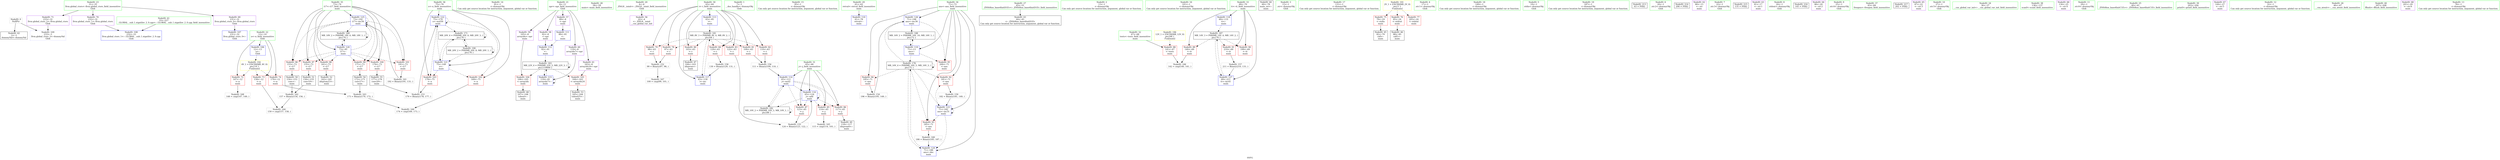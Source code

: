 digraph "SVFG" {
	label="SVFG";

	Node0x557a8c6df630 [shape=record,color=grey,label="{NodeID: 0\nNullPtr}"];
	Node0x557a8c6df630 -> Node0x557a8c6f9450[style=solid];
	Node0x557a8c6df630 -> Node0x557a8c6fa4b0[style=solid];
	Node0x557a8c6f9a60 [shape=record,color=red,label="{NodeID: 97\n155\<--73\n\<--i17\nmain\n}"];
	Node0x557a8c6f9a60 -> Node0x557a8c6fac20[style=solid];
	Node0x557a8c6e0da0 [shape=record,color=green,label="{NodeID: 14\n91\<--1\n\<--dummyObj\nCan only get source location for instruction, argument, global var or function.}"];
	Node0x557a8c6fa680 [shape=record,color=blue,label="{NodeID: 111\n89\<--91\n\<--\nmain\n}"];
	Node0x557a8c6fa680 -> Node0x557a8c6fa750[style=dashed];
	Node0x557a8c6f87d0 [shape=record,color=green,label="{NodeID: 28\n58\<--59\nmain\<--main_field_insensitive\n}"];
	Node0x557a8c6ff9c0 [shape=record,color=blue,label="{NodeID: 125\n73\<--192\ni17\<--inc34\nmain\n}"];
	Node0x557a8c6ff9c0 -> Node0x557a8c6f9990[style=dashed];
	Node0x557a8c6ff9c0 -> Node0x557a8c6f9a60[style=dashed];
	Node0x557a8c6ff9c0 -> Node0x557a8c6f9b30[style=dashed];
	Node0x557a8c6ff9c0 -> Node0x557a8c6f9c00[style=dashed];
	Node0x557a8c6ff9c0 -> Node0x557a8c6f9cd0[style=dashed];
	Node0x557a8c6ff9c0 -> Node0x557a8c6f9da0[style=dashed];
	Node0x557a8c6ff9c0 -> Node0x557a8c6ff9c0[style=dashed];
	Node0x557a8c6ff9c0 -> Node0x557a8c70d8e0[style=dashed];
	Node0x557a8c6f9450 [shape=record,color=black,label="{NodeID: 42\n2\<--3\ndummyVal\<--dummyVal\n}"];
	Node0x557a8c6fb030 [shape=record,color=purple,label="{NodeID: 56\n42\<--4\n\<--_ZStL8__ioinit\n__cxx_global_var_init\n}"];
	Node0x557a8c700fe0 [shape=record,color=grey,label="{NodeID: 153\n179 = Binary(178, 177, )\n}"];
	Node0x557a8c700fe0 -> Node0x557a8c6ff750[style=solid];
	Node0x557a8c6fbbc0 [shape=record,color=purple,label="{NodeID: 70\n232\<--31\nllvm.global_ctors_1\<--llvm.global_ctors\nGlob }"];
	Node0x557a8c6fbbc0 -> Node0x557a8c6fa3b0[style=solid];
	Node0x557a8c7024e0 [shape=record,color=grey,label="{NodeID: 167\n100 = cmp(99, 101, )\n}"];
	Node0x557a8c6fc780 [shape=record,color=red,label="{NodeID: 84\n129\<--63\n\<--i\nmain\n}"];
	Node0x557a8c6fc780 -> Node0x557a8c701760[style=solid];
	Node0x557a8c6de740 [shape=record,color=green,label="{NodeID: 1\n7\<--1\n__dso_handle\<--dummyObj\nGlob }"];
	Node0x557a8c70b0e0 [shape=record,color=black,label="{NodeID: 181\nMR_8V_3 = PHI(MR_8V_4, MR_8V_2, )\npts\{64 \}\n}"];
	Node0x557a8c70b0e0 -> Node0x557a8c6fc2a0[style=dashed];
	Node0x557a8c70b0e0 -> Node0x557a8c6fc370[style=dashed];
	Node0x557a8c70b0e0 -> Node0x557a8c6fc440[style=dashed];
	Node0x557a8c70b0e0 -> Node0x557a8c6fc510[style=dashed];
	Node0x557a8c70b0e0 -> Node0x557a8c6fc5e0[style=dashed];
	Node0x557a8c70b0e0 -> Node0x557a8c6fc6b0[style=dashed];
	Node0x557a8c70b0e0 -> Node0x557a8c6fc780[style=dashed];
	Node0x557a8c70b0e0 -> Node0x557a8c6ff340[style=dashed];
	Node0x557a8c6f9b30 [shape=record,color=red,label="{NodeID: 98\n161\<--73\n\<--i17\nmain\n}"];
	Node0x557a8c6f9b30 -> Node0x557a8c6facf0[style=solid];
	Node0x557a8c6e0e70 [shape=record,color=green,label="{NodeID: 15\n95\<--1\n\<--dummyObj\nCan only get source location for instruction, argument, global var or function.}"];
	Node0x557a8c6fa750 [shape=record,color=blue,label="{NodeID: 112\n92\<--91\n\<--\nmain\n}"];
	Node0x557a8c6fa750 -> Node0x557a8c70bae0[style=dashed];
	Node0x557a8c6f88d0 [shape=record,color=green,label="{NodeID: 29\n61\<--62\nretval\<--retval_field_insensitive\nmain\n}"];
	Node0x557a8c6f88d0 -> Node0x557a8c6fa5b0[style=solid];
	Node0x557a8c6ffa90 [shape=record,color=blue,label="{NodeID: 126\n71\<--196\nans\<--inc36\nmain\n}"];
	Node0x557a8c6ffa90 -> Node0x557a8c6fd070[style=dashed];
	Node0x557a8c6ffa90 -> Node0x557a8c70d3e0[style=dashed];
	Node0x557a8c6f9550 [shape=record,color=black,label="{NodeID: 43\n44\<--45\n\<--_ZNSt8ios_base4InitD1Ev\nCan only get source location for instruction, argument, global var or function.}"];
	Node0x557a8c6fb100 [shape=record,color=purple,label="{NodeID: 57\n89\<--8\n\<--npr\nmain\n}"];
	Node0x557a8c6fb100 -> Node0x557a8c6fa680[style=solid];
	Node0x557a8c701160 [shape=record,color=grey,label="{NodeID: 154\n196 = Binary(195, 149, )\n}"];
	Node0x557a8c701160 -> Node0x557a8c6ffa90[style=solid];
	Node0x557a8c6fbcc0 [shape=record,color=purple,label="{NodeID: 71\n233\<--31\nllvm.global_ctors_2\<--llvm.global_ctors\nGlob }"];
	Node0x557a8c6fbcc0 -> Node0x557a8c6fa4b0[style=solid];
	Node0x557a8c702660 [shape=record,color=grey,label="{NodeID: 168\n148 = cmp(147, 149, )\n}"];
	Node0x557a8c6fc850 [shape=record,color=red,label="{NodeID: 85\n114\<--65\n\<--j\nmain\n}"];
	Node0x557a8c6fc850 -> Node0x557a8c7021e0[style=solid];
	Node0x557a8c6dfc60 [shape=record,color=green,label="{NodeID: 2\n13\<--1\n\<--dummyObj\nCan only get source location for instruction, argument, global var or function.}"];
	Node0x557a8c70b5e0 [shape=record,color=black,label="{NodeID: 182\nMR_10V_2 = PHI(MR_10V_3, MR_10V_1, )\npts\{66 \}\n}"];
	Node0x557a8c70b5e0 -> Node0x557a8c6fa8f0[style=dashed];
	Node0x557a8c70b5e0 -> Node0x557a8c70b5e0[style=dashed];
	Node0x557a8c6f9c00 [shape=record,color=red,label="{NodeID: 99\n171\<--73\n\<--i17\nmain\n}"];
	Node0x557a8c6f9c00 -> Node0x557a8c6fae90[style=solid];
	Node0x557a8c6df850 [shape=record,color=green,label="{NodeID: 16\n101\<--1\n\<--dummyObj\nCan only get source location for instruction, argument, global var or function.}"];
	Node0x557a8c6fdf00 [shape=record,color=yellow,style=double,label="{NodeID: 196\n12V_1 = ENCHI(MR_12V_0)\npts\{68 \}\nFun[main]}"];
	Node0x557a8c6fdf00 -> Node0x557a8c6fcac0[style=dashed];
	Node0x557a8c6fa820 [shape=record,color=blue,label="{NodeID: 113\n63\<--95\ni\<--\nmain\n}"];
	Node0x557a8c6fa820 -> Node0x557a8c70b0e0[style=dashed];
	Node0x557a8c6f89a0 [shape=record,color=green,label="{NodeID: 30\n63\<--64\ni\<--i_field_insensitive\nmain\n}"];
	Node0x557a8c6f89a0 -> Node0x557a8c6fc2a0[style=solid];
	Node0x557a8c6f89a0 -> Node0x557a8c6fc370[style=solid];
	Node0x557a8c6f89a0 -> Node0x557a8c6fc440[style=solid];
	Node0x557a8c6f89a0 -> Node0x557a8c6fc510[style=solid];
	Node0x557a8c6f89a0 -> Node0x557a8c6fc5e0[style=solid];
	Node0x557a8c6f89a0 -> Node0x557a8c6fc6b0[style=solid];
	Node0x557a8c6f89a0 -> Node0x557a8c6fc780[style=solid];
	Node0x557a8c6f89a0 -> Node0x557a8c6fa820[style=solid];
	Node0x557a8c6f89a0 -> Node0x557a8c6ff340[style=solid];
	Node0x557a8c6ffb60 [shape=record,color=blue,label="{NodeID: 127\n69\<--211\ntt\<--inc41\nmain\n}"];
	Node0x557a8c6ffb60 -> Node0x557a8c70cee0[style=dashed];
	Node0x557a8c6f9650 [shape=record,color=black,label="{NodeID: 44\n60\<--78\nmain_ret\<--\nmain\n}"];
	Node0x557a8c6fb1d0 [shape=record,color=purple,label="{NodeID: 58\n92\<--8\n\<--npr\nmain\n}"];
	Node0x557a8c6fb1d0 -> Node0x557a8c6fa750[style=solid];
	Node0x557a8c7012e0 [shape=record,color=grey,label="{NodeID: 155\n124 = Binary(123, 122, )\n}"];
	Node0x557a8c7012e0 -> Node0x557a8c6ff270[style=solid];
	Node0x557a8c6fbdc0 [shape=record,color=red,label="{NodeID: 72\n147\<--12\n\<--n\nmain\n}"];
	Node0x557a8c6fbdc0 -> Node0x557a8c702660[style=solid];
	Node0x557a8c7027e0 [shape=record,color=grey,label="{NodeID: 169\n174 = cmp(169, 173, )\n}"];
	Node0x557a8c6fc920 [shape=record,color=red,label="{NodeID: 86\n117\<--65\n\<--j\nmain\n}"];
	Node0x557a8c6fc920 -> Node0x557a8c6faa80[style=solid];
	Node0x557a8c6dfcf0 [shape=record,color=green,label="{NodeID: 3\n15\<--1\n.str\<--dummyObj\nGlob }"];
	Node0x557a8c70bae0 [shape=record,color=black,label="{NodeID: 183\nMR_22V_4 = PHI(MR_22V_5, MR_22V_3, )\npts\{110000 \}\n}"];
	Node0x557a8c70bae0 -> Node0x557a8c6fa010[style=dashed];
	Node0x557a8c70bae0 -> Node0x557a8c6fa0e0[style=dashed];
	Node0x557a8c70bae0 -> Node0x557a8c6ff1a0[style=dashed];
	Node0x557a8c70bae0 -> Node0x557a8c70bae0[style=dashed];
	Node0x557a8c6f9cd0 [shape=record,color=red,label="{NodeID: 100\n176\<--73\n\<--i17\nmain\n}"];
	Node0x557a8c6f9cd0 -> Node0x557a8c6faf60[style=solid];
	Node0x557a8c6df920 [shape=record,color=green,label="{NodeID: 17\n131\<--1\n\<--dummyObj\nCan only get source location for instruction, argument, global var or function.}"];
	Node0x557a8c6fa8f0 [shape=record,color=blue,label="{NodeID: 114\n65\<--111\nj\<--mul2\nmain\n}"];
	Node0x557a8c6fa8f0 -> Node0x557a8c6fc850[style=dashed];
	Node0x557a8c6fa8f0 -> Node0x557a8c6fc920[style=dashed];
	Node0x557a8c6fa8f0 -> Node0x557a8c6fc9f0[style=dashed];
	Node0x557a8c6fa8f0 -> Node0x557a8c6ff270[style=dashed];
	Node0x557a8c6fa8f0 -> Node0x557a8c70b5e0[style=dashed];
	Node0x557a8c6f8a70 [shape=record,color=green,label="{NodeID: 31\n65\<--66\nj\<--j_field_insensitive\nmain\n}"];
	Node0x557a8c6f8a70 -> Node0x557a8c6fc850[style=solid];
	Node0x557a8c6f8a70 -> Node0x557a8c6fc920[style=solid];
	Node0x557a8c6f8a70 -> Node0x557a8c6fc9f0[style=solid];
	Node0x557a8c6f8a70 -> Node0x557a8c6fa8f0[style=solid];
	Node0x557a8c6f8a70 -> Node0x557a8c6ff270[style=solid];
	Node0x557a8c6f9720 [shape=record,color=black,label="{NodeID: 45\n82\<--79\ncall\<--\nmain\n}"];
	Node0x557a8c6fb2a0 [shape=record,color=purple,label="{NodeID: 59\n105\<--8\narrayidx\<--npr\nmain\n}"];
	Node0x557a8c6fb2a0 -> Node0x557a8c6fa010[style=solid];
	Node0x557a8c701460 [shape=record,color=grey,label="{NodeID: 156\n111 = Binary(109, 110, )\n}"];
	Node0x557a8c701460 -> Node0x557a8c6fa8f0[style=solid];
	Node0x557a8c6fbe90 [shape=record,color=red,label="{NodeID: 73\n158\<--12\n\<--n\nmain\n}"];
	Node0x557a8c6fbe90 -> Node0x557a8c702060[style=solid];
	Node0x557a8c6fc9f0 [shape=record,color=red,label="{NodeID: 87\n123\<--65\n\<--j\nmain\n}"];
	Node0x557a8c6fc9f0 -> Node0x557a8c7012e0[style=solid];
	Node0x557a8c6dffc0 [shape=record,color=green,label="{NodeID: 4\n17\<--1\n.str.1\<--dummyObj\nGlob }"];
	Node0x557a8c6f9da0 [shape=record,color=red,label="{NodeID: 101\n191\<--73\n\<--i17\nmain\n}"];
	Node0x557a8c6f9da0 -> Node0x557a8c701be0[style=solid];
	Node0x557a8c6df9f0 [shape=record,color=green,label="{NodeID: 18\n149\<--1\n\<--dummyObj\nCan only get source location for instruction, argument, global var or function.}"];
	Node0x557a8c6ff1a0 [shape=record,color=blue,label="{NodeID: 115\n119\<--91\narrayidx7\<--\nmain\n}"];
	Node0x557a8c6ff1a0 -> Node0x557a8c6ff1a0[style=dashed];
	Node0x557a8c6ff1a0 -> Node0x557a8c70bae0[style=dashed];
	Node0x557a8c6f8b40 [shape=record,color=green,label="{NodeID: 32\n67\<--68\ntests\<--tests_field_insensitive\nmain\n}"];
	Node0x557a8c6f8b40 -> Node0x557a8c6fcac0[style=solid];
	Node0x557a8c6f97f0 [shape=record,color=black,label="{NodeID: 46\n88\<--85\ncall1\<--\nmain\n}"];
	Node0x557a8c6fb370 [shape=record,color=purple,label="{NodeID: 60\n119\<--8\narrayidx7\<--npr\nmain\n}"];
	Node0x557a8c6fb370 -> Node0x557a8c6ff1a0[style=solid];
	Node0x557a8c7015e0 [shape=record,color=grey,label="{NodeID: 157\n211 = Binary(210, 131, )\n}"];
	Node0x557a8c7015e0 -> Node0x557a8c6ffb60[style=solid];
	Node0x557a8c6fbf60 [shape=record,color=red,label="{NodeID: 74\n170\<--12\n\<--n\nmain\n}"];
	Node0x557a8c6fbf60 -> Node0x557a8c701ee0[style=solid];
	Node0x557a8c707ee0 [shape=record,color=black,label="{NodeID: 171\nMR_20V_4 = PHI(MR_20V_6, MR_20V_3, )\npts\{76 \}\n}"];
	Node0x557a8c707ee0 -> Node0x557a8c6ff680[style=dashed];
	Node0x557a8c707ee0 -> Node0x557a8c707ee0[style=dashed];
	Node0x557a8c707ee0 -> Node0x557a8c70dde0[style=dashed];
	Node0x557a8c6fcac0 [shape=record,color=red,label="{NodeID: 88\n141\<--67\n\<--tests\nmain\n}"];
	Node0x557a8c6fcac0 -> Node0x557a8c702360[style=solid];
	Node0x557a8c6e0050 [shape=record,color=green,label="{NodeID: 5\n19\<--1\nstdin\<--dummyObj\nGlob }"];
	Node0x557a8c6f9e70 [shape=record,color=red,label="{NodeID: 102\n169\<--75\n\<--x\nmain\n}"];
	Node0x557a8c6f9e70 -> Node0x557a8c7027e0[style=solid];
	Node0x557a8c6f80c0 [shape=record,color=green,label="{NodeID: 19\n187\<--1\n\<--dummyObj\nCan only get source location for instruction, argument, global var or function.}"];
	Node0x557a8c6ff270 [shape=record,color=blue,label="{NodeID: 116\n65\<--124\nj\<--add\nmain\n}"];
	Node0x557a8c6ff270 -> Node0x557a8c6fc850[style=dashed];
	Node0x557a8c6ff270 -> Node0x557a8c6fc920[style=dashed];
	Node0x557a8c6ff270 -> Node0x557a8c6fc9f0[style=dashed];
	Node0x557a8c6ff270 -> Node0x557a8c6ff270[style=dashed];
	Node0x557a8c6ff270 -> Node0x557a8c70b5e0[style=dashed];
	Node0x557a8c6f8c10 [shape=record,color=green,label="{NodeID: 33\n69\<--70\ntt\<--tt_field_insensitive\nmain\n}"];
	Node0x557a8c6f8c10 -> Node0x557a8c6fcb90[style=solid];
	Node0x557a8c6f8c10 -> Node0x557a8c6fcc60[style=solid];
	Node0x557a8c6f8c10 -> Node0x557a8c6fcd30[style=solid];
	Node0x557a8c6f8c10 -> Node0x557a8c6ff410[style=solid];
	Node0x557a8c6f8c10 -> Node0x557a8c6ffb60[style=solid];
	Node0x557a8c4e7930 [shape=record,color=black,label="{NodeID: 213\n43 = PHI()\n}"];
	Node0x557a8c6f98c0 [shape=record,color=black,label="{NodeID: 47\n104\<--103\nidxprom\<--\nmain\n}"];
	Node0x557a8c6fb440 [shape=record,color=purple,label="{NodeID: 61\n163\<--8\narrayidx24\<--npr\nmain\n}"];
	Node0x557a8c6fb440 -> Node0x557a8c6fa0e0[style=solid];
	Node0x557a8c701760 [shape=record,color=grey,label="{NodeID: 158\n130 = Binary(129, 131, )\n}"];
	Node0x557a8c701760 -> Node0x557a8c6ff340[style=solid];
	Node0x557a8c6fc030 [shape=record,color=red,label="{NodeID: 75\n79\<--19\n\<--stdin\nmain\n}"];
	Node0x557a8c6fc030 -> Node0x557a8c6f9720[style=solid];
	Node0x557a8c6fcb90 [shape=record,color=red,label="{NodeID: 89\n140\<--69\n\<--tt\nmain\n}"];
	Node0x557a8c6fcb90 -> Node0x557a8c702360[style=solid];
	Node0x557a8c6dfde0 [shape=record,color=green,label="{NodeID: 6\n20\<--1\n.str.2\<--dummyObj\nGlob }"];
	Node0x557a8c6f9f40 [shape=record,color=red,label="{NodeID: 103\n178\<--75\n\<--x\nmain\n}"];
	Node0x557a8c6f9f40 -> Node0x557a8c700fe0[style=solid];
	Node0x557a8c6f8150 [shape=record,color=green,label="{NodeID: 20\n4\<--6\n_ZStL8__ioinit\<--_ZStL8__ioinit_field_insensitive\nGlob }"];
	Node0x557a8c6f8150 -> Node0x557a8c6fb030[style=solid];
	Node0x557a8c6ff340 [shape=record,color=blue,label="{NodeID: 117\n63\<--130\ni\<--inc\nmain\n}"];
	Node0x557a8c6ff340 -> Node0x557a8c70b0e0[style=dashed];
	Node0x557a8c6f8ce0 [shape=record,color=green,label="{NodeID: 34\n71\<--72\nans\<--ans_field_insensitive\nmain\n}"];
	Node0x557a8c6f8ce0 -> Node0x557a8c6fce00[style=solid];
	Node0x557a8c6f8ce0 -> Node0x557a8c6fced0[style=solid];
	Node0x557a8c6f8ce0 -> Node0x557a8c6fcfa0[style=solid];
	Node0x557a8c6f8ce0 -> Node0x557a8c6fd070[style=solid];
	Node0x557a8c6f8ce0 -> Node0x557a8c6ff4e0[style=solid];
	Node0x557a8c6f8ce0 -> Node0x557a8c6ff820[style=solid];
	Node0x557a8c6f8ce0 -> Node0x557a8c6ff8f0[style=solid];
	Node0x557a8c6f8ce0 -> Node0x557a8c6ffa90[style=solid];
	Node0x557a8c71a010 [shape=record,color=black,label="{NodeID: 214\n206 = PHI()\n}"];
	Node0x557a8c6fa9b0 [shape=record,color=black,label="{NodeID: 48\n107\<--106\ntobool\<--\nmain\n}"];
	Node0x557a8c6fb510 [shape=record,color=purple,label="{NodeID: 62\n80\<--15\n\<--.str\nmain\n}"];
	Node0x557a8c7018e0 [shape=record,color=grey,label="{NodeID: 159\n182 = Binary(181, 149, )\n}"];
	Node0x557a8c7018e0 -> Node0x557a8c6ff820[style=solid];
	Node0x557a8c6fc100 [shape=record,color=red,label="{NodeID: 76\n85\<--24\n\<--stdout\nmain\n}"];
	Node0x557a8c6fc100 -> Node0x557a8c6f97f0[style=solid];
	Node0x557a8c6fcc60 [shape=record,color=red,label="{NodeID: 90\n199\<--69\n\<--tt\nmain\n}"];
	Node0x557a8c6dfe70 [shape=record,color=green,label="{NodeID: 7\n22\<--1\n.str.3\<--dummyObj\nGlob }"];
	Node0x557a8c70cee0 [shape=record,color=black,label="{NodeID: 187\nMR_14V_3 = PHI(MR_14V_4, MR_14V_2, )\npts\{70 \}\n}"];
	Node0x557a8c70cee0 -> Node0x557a8c6fcb90[style=dashed];
	Node0x557a8c70cee0 -> Node0x557a8c6fcc60[style=dashed];
	Node0x557a8c70cee0 -> Node0x557a8c6fcd30[style=dashed];
	Node0x557a8c70cee0 -> Node0x557a8c6ffb60[style=dashed];
	Node0x557a8c6fa010 [shape=record,color=red,label="{NodeID: 104\n106\<--105\n\<--arrayidx\nmain\n}"];
	Node0x557a8c6fa010 -> Node0x557a8c6fa9b0[style=solid];
	Node0x557a8c6f8220 [shape=record,color=green,label="{NodeID: 21\n8\<--11\nnpr\<--npr_field_insensitive\nGlob }"];
	Node0x557a8c6f8220 -> Node0x557a8c6fb100[style=solid];
	Node0x557a8c6f8220 -> Node0x557a8c6fb1d0[style=solid];
	Node0x557a8c6f8220 -> Node0x557a8c6fb2a0[style=solid];
	Node0x557a8c6f8220 -> Node0x557a8c6fb370[style=solid];
	Node0x557a8c6f8220 -> Node0x557a8c6fb440[style=solid];
	Node0x557a8c6ff410 [shape=record,color=blue,label="{NodeID: 118\n69\<--131\ntt\<--\nmain\n}"];
	Node0x557a8c6ff410 -> Node0x557a8c70cee0[style=dashed];
	Node0x557a8c6f8db0 [shape=record,color=green,label="{NodeID: 35\n73\<--74\ni17\<--i17_field_insensitive\nmain\n}"];
	Node0x557a8c6f8db0 -> Node0x557a8c6f9990[style=solid];
	Node0x557a8c6f8db0 -> Node0x557a8c6f9a60[style=solid];
	Node0x557a8c6f8db0 -> Node0x557a8c6f9b30[style=solid];
	Node0x557a8c6f8db0 -> Node0x557a8c6f9c00[style=solid];
	Node0x557a8c6f8db0 -> Node0x557a8c6f9cd0[style=solid];
	Node0x557a8c6f8db0 -> Node0x557a8c6f9da0[style=solid];
	Node0x557a8c6f8db0 -> Node0x557a8c6ff5b0[style=solid];
	Node0x557a8c6f8db0 -> Node0x557a8c6ff9c0[style=solid];
	Node0x557a8c71a110 [shape=record,color=black,label="{NodeID: 215\n135 = PHI()\n}"];
	Node0x557a8c6faa80 [shape=record,color=black,label="{NodeID: 49\n118\<--117\nidxprom6\<--\nmain\n}"];
	Node0x557a8c6fb5e0 [shape=record,color=purple,label="{NodeID: 63\n81\<--17\n\<--.str.1\nmain\n}"];
	Node0x557a8c701a60 [shape=record,color=grey,label="{NodeID: 160\n186 = Binary(185, 187, )\n}"];
	Node0x557a8c701a60 -> Node0x557a8c6ff8f0[style=solid];
	Node0x557a8c6fc1d0 [shape=record,color=red,label="{NodeID: 77\n205\<--24\n\<--stdout\nmain\n}"];
	Node0x557a8c6fcd30 [shape=record,color=red,label="{NodeID: 91\n210\<--69\n\<--tt\nmain\n}"];
	Node0x557a8c6fcd30 -> Node0x557a8c7015e0[style=solid];
	Node0x557a8c6e1030 [shape=record,color=green,label="{NodeID: 8\n24\<--1\nstdout\<--dummyObj\nGlob }"];
	Node0x557a8c70d3e0 [shape=record,color=black,label="{NodeID: 188\nMR_16V_2 = PHI(MR_16V_10, MR_16V_1, )\npts\{72 \}\n}"];
	Node0x557a8c70d3e0 -> Node0x557a8c6ff4e0[style=dashed];
	Node0x557a8c6fa0e0 [shape=record,color=red,label="{NodeID: 105\n164\<--163\n\<--arrayidx24\nmain\n}"];
	Node0x557a8c6fa0e0 -> Node0x557a8c6fadc0[style=solid];
	Node0x557a8c6f82f0 [shape=record,color=green,label="{NodeID: 22\n12\<--14\nn\<--n_field_insensitive\nGlob }"];
	Node0x557a8c6f82f0 -> Node0x557a8c6fbdc0[style=solid];
	Node0x557a8c6f82f0 -> Node0x557a8c6fbe90[style=solid];
	Node0x557a8c6f82f0 -> Node0x557a8c6fbf60[style=solid];
	Node0x557a8c6f82f0 -> Node0x557a8c6fa1b0[style=solid];
	Node0x557a8c6ff4e0 [shape=record,color=blue,label="{NodeID: 119\n71\<--13\nans\<--\nmain\n}"];
	Node0x557a8c6ff4e0 -> Node0x557a8c6fd070[style=dashed];
	Node0x557a8c6ff4e0 -> Node0x557a8c70a1e0[style=dashed];
	Node0x557a8c6ff4e0 -> Node0x557a8c70d3e0[style=dashed];
	Node0x557a8c6f8e80 [shape=record,color=green,label="{NodeID: 36\n75\<--76\nx\<--x_field_insensitive\nmain\n}"];
	Node0x557a8c6f8e80 -> Node0x557a8c6f9e70[style=solid];
	Node0x557a8c6f8e80 -> Node0x557a8c6f9f40[style=solid];
	Node0x557a8c6f8e80 -> Node0x557a8c6ff680[style=solid];
	Node0x557a8c6f8e80 -> Node0x557a8c6ff750[style=solid];
	Node0x557a8c71a210 [shape=record,color=black,label="{NodeID: 216\n145 = PHI()\n}"];
	Node0x557a8c6fab50 [shape=record,color=black,label="{NodeID: 50\n154\<--153\nconv\<--\nmain\n}"];
	Node0x557a8c6fab50 -> Node0x557a8c701d60[style=solid];
	Node0x557a8c6fb6b0 [shape=record,color=purple,label="{NodeID: 64\n86\<--20\n\<--.str.2\nmain\n}"];
	Node0x557a8c701be0 [shape=record,color=grey,label="{NodeID: 161\n192 = Binary(191, 131, )\n}"];
	Node0x557a8c701be0 -> Node0x557a8c6ff9c0[style=solid];
	Node0x557a8c6fc2a0 [shape=record,color=red,label="{NodeID: 78\n97\<--63\n\<--i\nmain\n}"];
	Node0x557a8c6fc2a0 -> Node0x557a8c700e60[style=solid];
	Node0x557a8c6fce00 [shape=record,color=red,label="{NodeID: 92\n181\<--71\n\<--ans\nmain\n}"];
	Node0x557a8c6fce00 -> Node0x557a8c7018e0[style=solid];
	Node0x557a8c6e10c0 [shape=record,color=green,label="{NodeID: 9\n25\<--1\n.str.4\<--dummyObj\nGlob }"];
	Node0x557a8c70d8e0 [shape=record,color=black,label="{NodeID: 189\nMR_18V_2 = PHI(MR_18V_6, MR_18V_1, )\npts\{74 \}\n}"];
	Node0x557a8c70d8e0 -> Node0x557a8c6ff5b0[style=dashed];
	Node0x557a8c70d8e0 -> Node0x557a8c70d8e0[style=dashed];
	Node0x557a8c6fa1b0 [shape=record,color=blue,label="{NodeID: 106\n12\<--13\nn\<--\nGlob }"];
	Node0x557a8c6fa1b0 -> Node0x557a8c6fdb80[style=dashed];
	Node0x557a8c6f83c0 [shape=record,color=green,label="{NodeID: 23\n31\<--35\nllvm.global_ctors\<--llvm.global_ctors_field_insensitive\nGlob }"];
	Node0x557a8c6f83c0 -> Node0x557a8c6fbac0[style=solid];
	Node0x557a8c6f83c0 -> Node0x557a8c6fbbc0[style=solid];
	Node0x557a8c6f83c0 -> Node0x557a8c6fbcc0[style=solid];
	Node0x557a8c6ff5b0 [shape=record,color=blue,label="{NodeID: 120\n73\<--95\ni17\<--\nmain\n}"];
	Node0x557a8c6ff5b0 -> Node0x557a8c6f9990[style=dashed];
	Node0x557a8c6ff5b0 -> Node0x557a8c6f9a60[style=dashed];
	Node0x557a8c6ff5b0 -> Node0x557a8c6f9b30[style=dashed];
	Node0x557a8c6ff5b0 -> Node0x557a8c6f9c00[style=dashed];
	Node0x557a8c6ff5b0 -> Node0x557a8c6f9cd0[style=dashed];
	Node0x557a8c6ff5b0 -> Node0x557a8c6f9da0[style=dashed];
	Node0x557a8c6ff5b0 -> Node0x557a8c6ff9c0[style=dashed];
	Node0x557a8c6ff5b0 -> Node0x557a8c70d8e0[style=dashed];
	Node0x557a8c6f8f50 [shape=record,color=green,label="{NodeID: 37\n83\<--84\nfreopen\<--freopen_field_insensitive\n}"];
	Node0x557a8c71aa00 [shape=record,color=black,label="{NodeID: 217\n202 = PHI()\n}"];
	Node0x557a8c6fac20 [shape=record,color=black,label="{NodeID: 51\n156\<--155\nconv19\<--\nmain\n}"];
	Node0x557a8c6fac20 -> Node0x557a8c701d60[style=solid];
	Node0x557a8c6fb780 [shape=record,color=purple,label="{NodeID: 65\n87\<--22\n\<--.str.3\nmain\n}"];
	Node0x557a8c701d60 [shape=record,color=grey,label="{NodeID: 162\n157 = Binary(154, 156, )\n}"];
	Node0x557a8c701d60 -> Node0x557a8c702060[style=solid];
	Node0x557a8c6fc370 [shape=record,color=red,label="{NodeID: 79\n98\<--63\n\<--i\nmain\n}"];
	Node0x557a8c6fc370 -> Node0x557a8c700e60[style=solid];
	Node0x557a8c6fced0 [shape=record,color=red,label="{NodeID: 93\n185\<--71\n\<--ans\nmain\n}"];
	Node0x557a8c6fced0 -> Node0x557a8c701a60[style=solid];
	Node0x557a8c6e05e0 [shape=record,color=green,label="{NodeID: 10\n27\<--1\n.str.5\<--dummyObj\nGlob }"];
	Node0x557a8c70dde0 [shape=record,color=black,label="{NodeID: 190\nMR_20V_2 = PHI(MR_20V_8, MR_20V_1, )\npts\{76 \}\n}"];
	Node0x557a8c70dde0 -> Node0x557a8c6ff680[style=dashed];
	Node0x557a8c70dde0 -> Node0x557a8c707ee0[style=dashed];
	Node0x557a8c70dde0 -> Node0x557a8c70dde0[style=dashed];
	Node0x557a8c6fa2b0 [shape=record,color=blue,label="{NodeID: 107\n231\<--32\nllvm.global_ctors_0\<--\nGlob }"];
	Node0x557a8c6f8490 [shape=record,color=green,label="{NodeID: 24\n36\<--37\n__cxx_global_var_init\<--__cxx_global_var_init_field_insensitive\n}"];
	Node0x557a8c6ff680 [shape=record,color=blue,label="{NodeID: 121\n75\<--149\nx\<--\nmain\n}"];
	Node0x557a8c6ff680 -> Node0x557a8c6f9e70[style=dashed];
	Node0x557a8c6ff680 -> Node0x557a8c6f9f40[style=dashed];
	Node0x557a8c6ff680 -> Node0x557a8c6ff750[style=dashed];
	Node0x557a8c6ff680 -> Node0x557a8c707ee0[style=dashed];
	Node0x557a8c6f9050 [shape=record,color=green,label="{NodeID: 38\n136\<--137\nscanf\<--scanf_field_insensitive\n}"];
	Node0x557a8c6facf0 [shape=record,color=black,label="{NodeID: 52\n162\<--161\nidxprom23\<--\nmain\n}"];
	Node0x557a8c6fb850 [shape=record,color=purple,label="{NodeID: 66\n134\<--25\n\<--.str.4\nmain\n}"];
	Node0x557a8c701ee0 [shape=record,color=grey,label="{NodeID: 163\n173 = Binary(170, 172, )\n}"];
	Node0x557a8c701ee0 -> Node0x557a8c7027e0[style=solid];
	Node0x557a8c6fc440 [shape=record,color=red,label="{NodeID: 80\n103\<--63\n\<--i\nmain\n}"];
	Node0x557a8c6fc440 -> Node0x557a8c6f98c0[style=solid];
	Node0x557a8c6fcfa0 [shape=record,color=red,label="{NodeID: 94\n195\<--71\n\<--ans\nmain\n}"];
	Node0x557a8c6fcfa0 -> Node0x557a8c701160[style=solid];
	Node0x557a8c6e0670 [shape=record,color=green,label="{NodeID: 11\n29\<--1\n.str.6\<--dummyObj\nGlob }"];
	Node0x557a8c70e2e0 [shape=record,color=yellow,style=double,label="{NodeID: 191\n2V_1 = ENCHI(MR_2V_0)\npts\{1 \}\nFun[main]}"];
	Node0x557a8c70e2e0 -> Node0x557a8c6fc030[style=dashed];
	Node0x557a8c70e2e0 -> Node0x557a8c6fc100[style=dashed];
	Node0x557a8c70e2e0 -> Node0x557a8c6fc1d0[style=dashed];
	Node0x557a8c6fa3b0 [shape=record,color=blue,label="{NodeID: 108\n232\<--33\nllvm.global_ctors_1\<--_GLOBAL__sub_I_stgatilov_2_0.cpp\nGlob }"];
	Node0x557a8c6f8560 [shape=record,color=green,label="{NodeID: 25\n40\<--41\n_ZNSt8ios_base4InitC1Ev\<--_ZNSt8ios_base4InitC1Ev_field_insensitive\n}"];
	Node0x557a8c6ff750 [shape=record,color=blue,label="{NodeID: 122\n75\<--179\nx\<--mul30\nmain\n}"];
	Node0x557a8c6ff750 -> Node0x557a8c6f9e70[style=dashed];
	Node0x557a8c6ff750 -> Node0x557a8c6f9f40[style=dashed];
	Node0x557a8c6ff750 -> Node0x557a8c6ff750[style=dashed];
	Node0x557a8c6ff750 -> Node0x557a8c707ee0[style=dashed];
	Node0x557a8c6f9150 [shape=record,color=green,label="{NodeID: 39\n203\<--204\nprintf\<--printf_field_insensitive\n}"];
	Node0x557a8c6fadc0 [shape=record,color=black,label="{NodeID: 53\n165\<--164\ntobool25\<--\nmain\n}"];
	Node0x557a8c6fb920 [shape=record,color=purple,label="{NodeID: 67\n144\<--27\n\<--.str.5\nmain\n}"];
	Node0x557a8c702060 [shape=record,color=grey,label="{NodeID: 164\n159 = cmp(157, 158, )\n}"];
	Node0x557a8c6fc510 [shape=record,color=red,label="{NodeID: 81\n109\<--63\n\<--i\nmain\n}"];
	Node0x557a8c6fc510 -> Node0x557a8c701460[style=solid];
	Node0x557a8c70a1e0 [shape=record,color=black,label="{NodeID: 178\nMR_16V_4 = PHI(MR_16V_5, MR_16V_3, )\npts\{72 \}\n}"];
	Node0x557a8c70a1e0 -> Node0x557a8c6fce00[style=dashed];
	Node0x557a8c70a1e0 -> Node0x557a8c6fced0[style=dashed];
	Node0x557a8c70a1e0 -> Node0x557a8c6fcfa0[style=dashed];
	Node0x557a8c70a1e0 -> Node0x557a8c6ff820[style=dashed];
	Node0x557a8c70a1e0 -> Node0x557a8c6ff8f0[style=dashed];
	Node0x557a8c70a1e0 -> Node0x557a8c6ffa90[style=dashed];
	Node0x557a8c70a1e0 -> Node0x557a8c70a1e0[style=dashed];
	Node0x557a8c6fd070 [shape=record,color=red,label="{NodeID: 95\n200\<--71\n\<--ans\nmain\n}"];
	Node0x557a8c6e0740 [shape=record,color=green,label="{NodeID: 12\n32\<--1\n\<--dummyObj\nCan only get source location for instruction, argument, global var or function.}"];
	Node0x557a8c6fdb80 [shape=record,color=yellow,style=double,label="{NodeID: 192\n4V_1 = ENCHI(MR_4V_0)\npts\{14 \}\nFun[main]}"];
	Node0x557a8c6fdb80 -> Node0x557a8c6fbdc0[style=dashed];
	Node0x557a8c6fdb80 -> Node0x557a8c6fbe90[style=dashed];
	Node0x557a8c6fdb80 -> Node0x557a8c6fbf60[style=dashed];
	Node0x557a8c6fa4b0 [shape=record,color=blue, style = dotted,label="{NodeID: 109\n233\<--3\nllvm.global_ctors_2\<--dummyVal\nGlob }"];
	Node0x557a8c6f8630 [shape=record,color=green,label="{NodeID: 26\n46\<--47\n__cxa_atexit\<--__cxa_atexit_field_insensitive\n}"];
	Node0x557a8c6ff820 [shape=record,color=blue,label="{NodeID: 123\n71\<--182\nans\<--inc31\nmain\n}"];
	Node0x557a8c6ff820 -> Node0x557a8c6fce00[style=dashed];
	Node0x557a8c6ff820 -> Node0x557a8c6fced0[style=dashed];
	Node0x557a8c6ff820 -> Node0x557a8c6ff820[style=dashed];
	Node0x557a8c6ff820 -> Node0x557a8c6ff8f0[style=dashed];
	Node0x557a8c6f9250 [shape=record,color=green,label="{NodeID: 40\n207\<--208\nfflush\<--fflush_field_insensitive\n}"];
	Node0x557a8c6fae90 [shape=record,color=black,label="{NodeID: 54\n172\<--171\nconv27\<--\nmain\n}"];
	Node0x557a8c6fae90 -> Node0x557a8c701ee0[style=solid];
	Node0x557a8c6fb9f0 [shape=record,color=purple,label="{NodeID: 68\n201\<--29\n\<--.str.6\nmain\n}"];
	Node0x557a8c7021e0 [shape=record,color=grey,label="{NodeID: 165\n115 = cmp(114, 101, )\n}"];
	Node0x557a8c6fc5e0 [shape=record,color=red,label="{NodeID: 82\n110\<--63\n\<--i\nmain\n}"];
	Node0x557a8c6fc5e0 -> Node0x557a8c701460[style=solid];
	Node0x557a8c6f9990 [shape=record,color=red,label="{NodeID: 96\n153\<--73\n\<--i17\nmain\n}"];
	Node0x557a8c6f9990 -> Node0x557a8c6fab50[style=solid];
	Node0x557a8c6e0cd0 [shape=record,color=green,label="{NodeID: 13\n78\<--1\n\<--dummyObj\nCan only get source location for instruction, argument, global var or function.}"];
	Node0x557a8c6fa5b0 [shape=record,color=blue,label="{NodeID: 110\n61\<--78\nretval\<--\nmain\n}"];
	Node0x557a8c6f8700 [shape=record,color=green,label="{NodeID: 27\n45\<--51\n_ZNSt8ios_base4InitD1Ev\<--_ZNSt8ios_base4InitD1Ev_field_insensitive\n}"];
	Node0x557a8c6f8700 -> Node0x557a8c6f9550[style=solid];
	Node0x557a8c6ff8f0 [shape=record,color=blue,label="{NodeID: 124\n71\<--186\nans\<--dec\nmain\n}"];
	Node0x557a8c6ff8f0 -> Node0x557a8c70a1e0[style=dashed];
	Node0x557a8c6f9350 [shape=record,color=green,label="{NodeID: 41\n33\<--227\n_GLOBAL__sub_I_stgatilov_2_0.cpp\<--_GLOBAL__sub_I_stgatilov_2_0.cpp_field_insensitive\n}"];
	Node0x557a8c6f9350 -> Node0x557a8c6fa3b0[style=solid];
	Node0x557a8c6faf60 [shape=record,color=black,label="{NodeID: 55\n177\<--176\nconv29\<--\nmain\n}"];
	Node0x557a8c6faf60 -> Node0x557a8c700fe0[style=solid];
	Node0x557a8c700e60 [shape=record,color=grey,label="{NodeID: 152\n99 = Binary(97, 98, )\n}"];
	Node0x557a8c700e60 -> Node0x557a8c7024e0[style=solid];
	Node0x557a8c6fbac0 [shape=record,color=purple,label="{NodeID: 69\n231\<--31\nllvm.global_ctors_0\<--llvm.global_ctors\nGlob }"];
	Node0x557a8c6fbac0 -> Node0x557a8c6fa2b0[style=solid];
	Node0x557a8c702360 [shape=record,color=grey,label="{NodeID: 166\n142 = cmp(140, 141, )\n}"];
	Node0x557a8c6fc6b0 [shape=record,color=red,label="{NodeID: 83\n122\<--63\n\<--i\nmain\n}"];
	Node0x557a8c6fc6b0 -> Node0x557a8c7012e0[style=solid];
}
